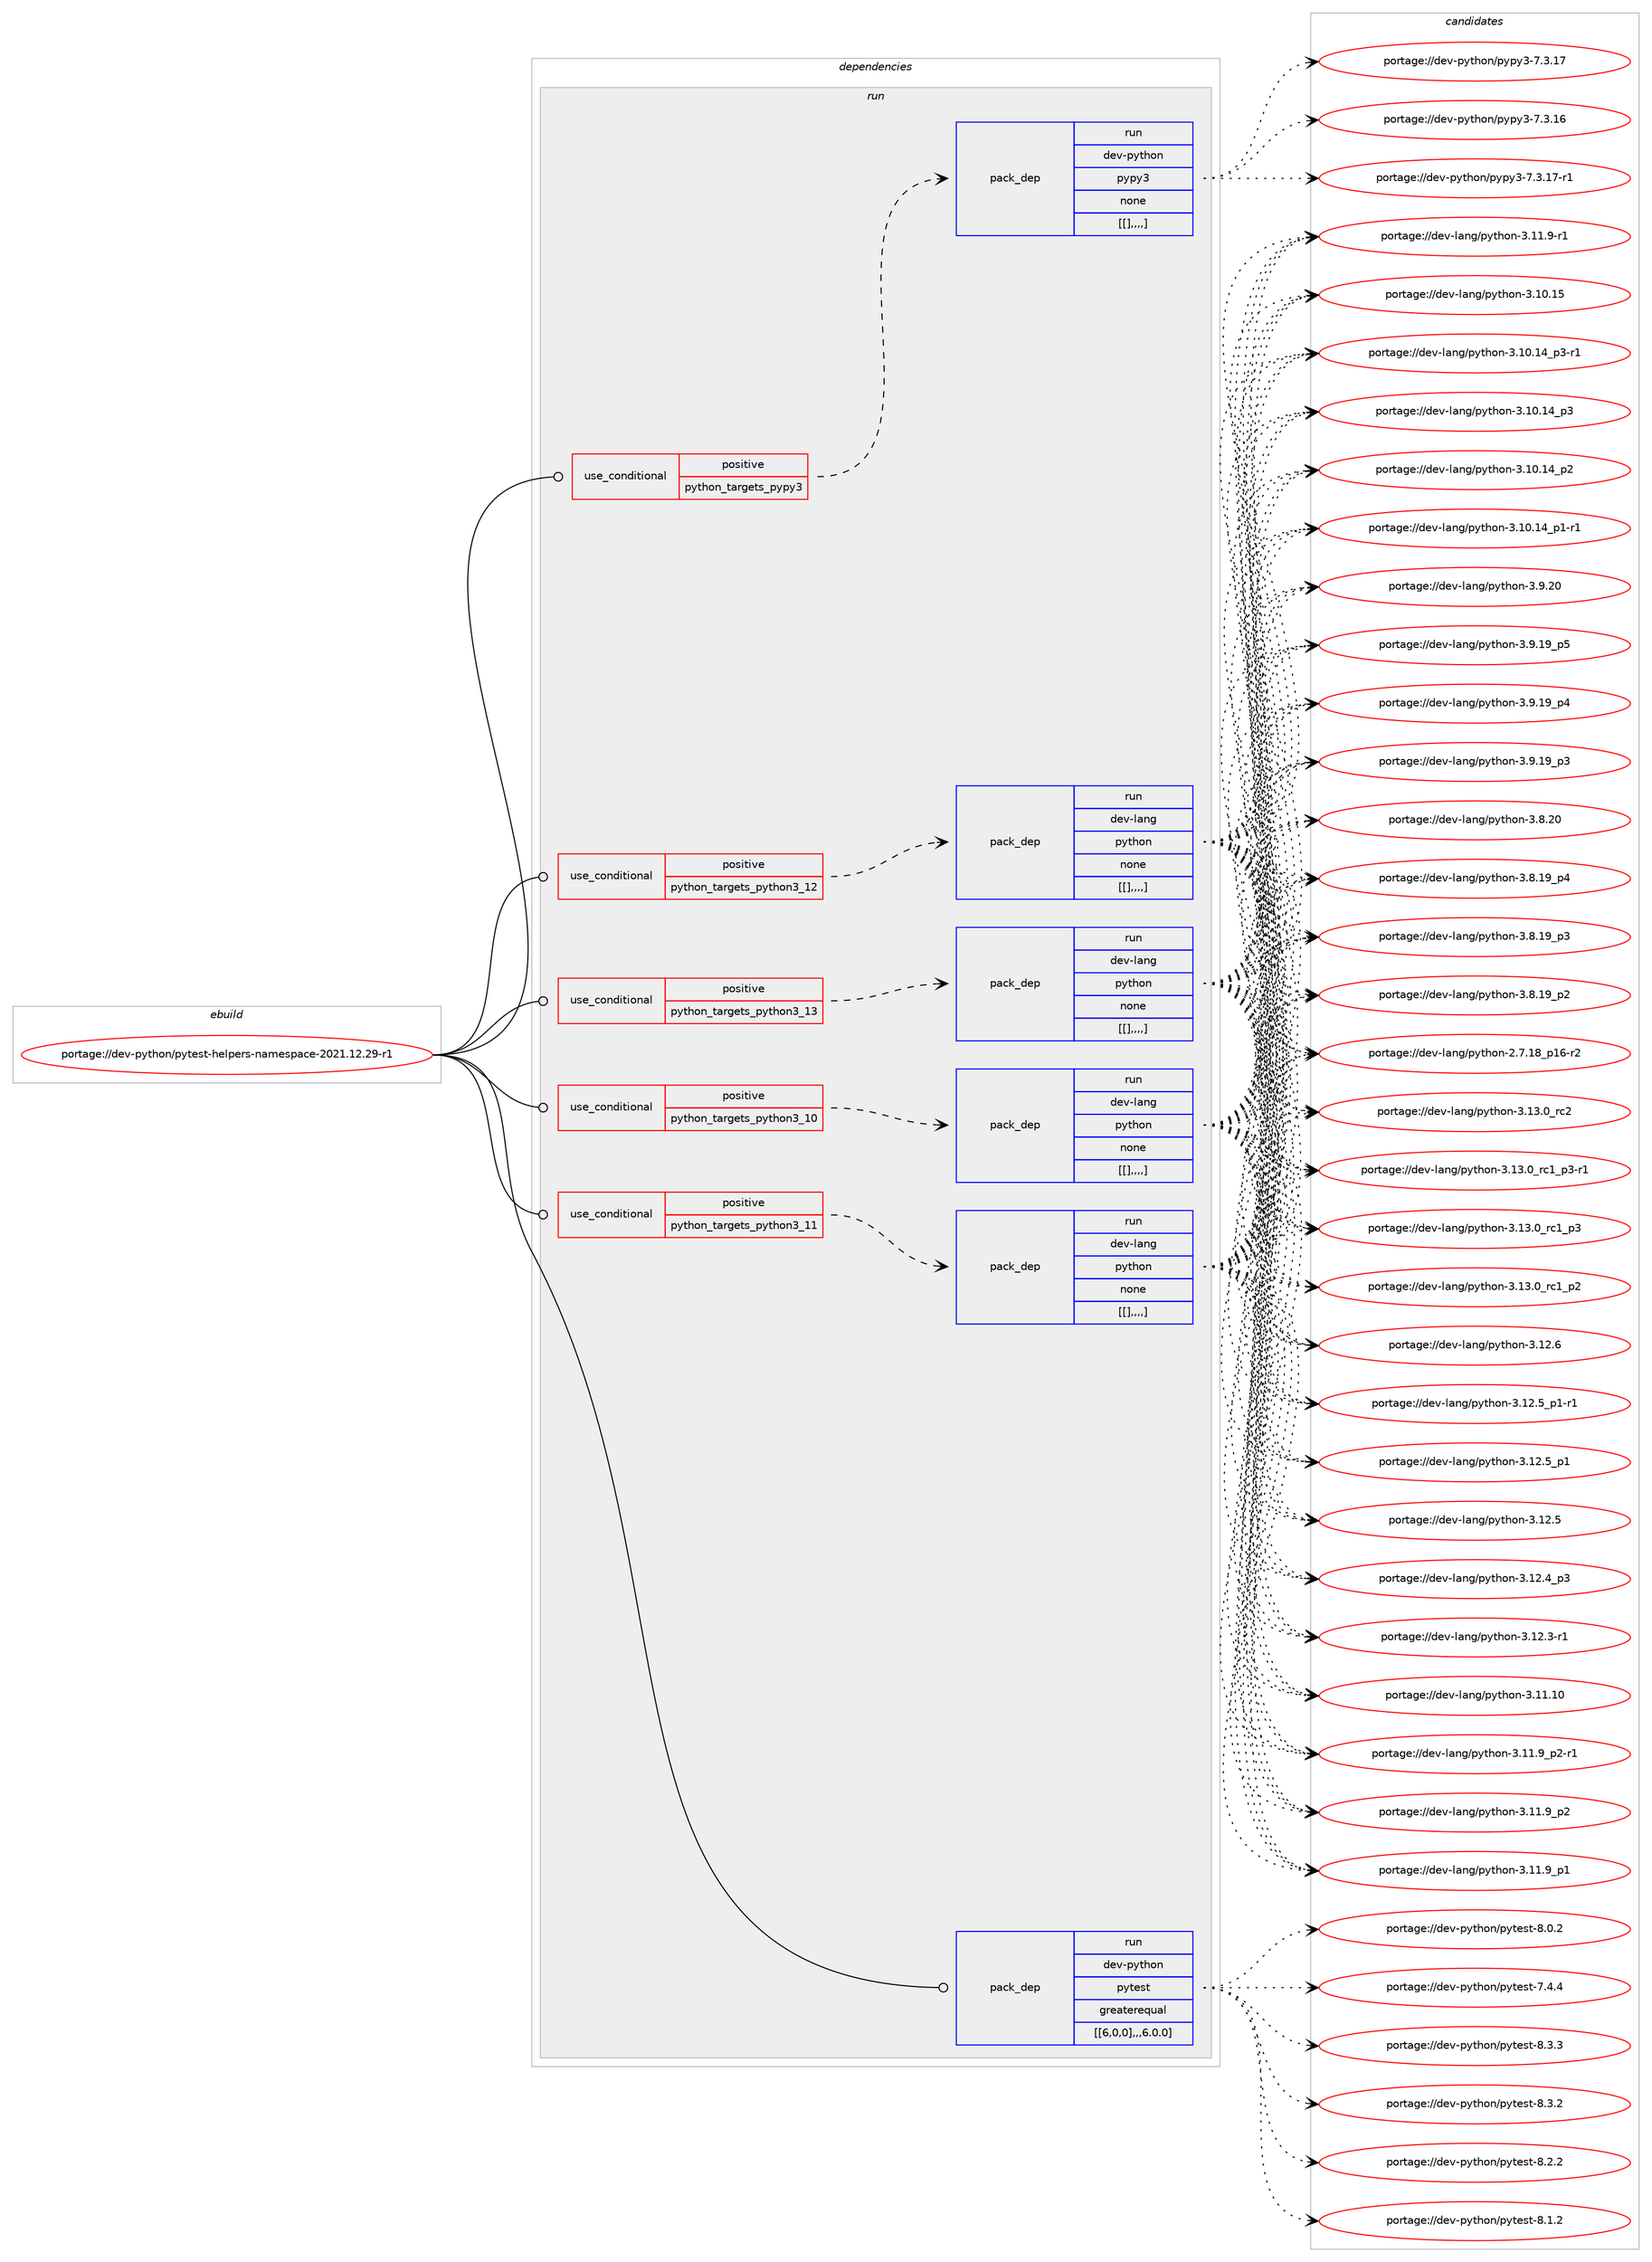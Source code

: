 digraph prolog {

# *************
# Graph options
# *************

newrank=true;
concentrate=true;
compound=true;
graph [rankdir=LR,fontname=Helvetica,fontsize=10,ranksep=1.5];#, ranksep=2.5, nodesep=0.2];
edge  [arrowhead=vee];
node  [fontname=Helvetica,fontsize=10];

# **********
# The ebuild
# **********

subgraph cluster_leftcol {
color=gray;
label=<<i>ebuild</i>>;
id [label="portage://dev-python/pytest-helpers-namespace-2021.12.29-r1", color=red, width=4, href="../dev-python/pytest-helpers-namespace-2021.12.29-r1.svg"];
}

# ****************
# The dependencies
# ****************

subgraph cluster_midcol {
color=gray;
label=<<i>dependencies</i>>;
subgraph cluster_compile {
fillcolor="#eeeeee";
style=filled;
label=<<i>compile</i>>;
}
subgraph cluster_compileandrun {
fillcolor="#eeeeee";
style=filled;
label=<<i>compile and run</i>>;
}
subgraph cluster_run {
fillcolor="#eeeeee";
style=filled;
label=<<i>run</i>>;
subgraph cond38857 {
dependency160973 [label=<<TABLE BORDER="0" CELLBORDER="1" CELLSPACING="0" CELLPADDING="4"><TR><TD ROWSPAN="3" CELLPADDING="10">use_conditional</TD></TR><TR><TD>positive</TD></TR><TR><TD>python_targets_pypy3</TD></TR></TABLE>>, shape=none, color=red];
subgraph pack120860 {
dependency160974 [label=<<TABLE BORDER="0" CELLBORDER="1" CELLSPACING="0" CELLPADDING="4" WIDTH="220"><TR><TD ROWSPAN="6" CELLPADDING="30">pack_dep</TD></TR><TR><TD WIDTH="110">run</TD></TR><TR><TD>dev-python</TD></TR><TR><TD>pypy3</TD></TR><TR><TD>none</TD></TR><TR><TD>[[],,,,]</TD></TR></TABLE>>, shape=none, color=blue];
}
dependency160973:e -> dependency160974:w [weight=20,style="dashed",arrowhead="vee"];
}
id:e -> dependency160973:w [weight=20,style="solid",arrowhead="odot"];
subgraph cond38858 {
dependency160975 [label=<<TABLE BORDER="0" CELLBORDER="1" CELLSPACING="0" CELLPADDING="4"><TR><TD ROWSPAN="3" CELLPADDING="10">use_conditional</TD></TR><TR><TD>positive</TD></TR><TR><TD>python_targets_python3_10</TD></TR></TABLE>>, shape=none, color=red];
subgraph pack120861 {
dependency160976 [label=<<TABLE BORDER="0" CELLBORDER="1" CELLSPACING="0" CELLPADDING="4" WIDTH="220"><TR><TD ROWSPAN="6" CELLPADDING="30">pack_dep</TD></TR><TR><TD WIDTH="110">run</TD></TR><TR><TD>dev-lang</TD></TR><TR><TD>python</TD></TR><TR><TD>none</TD></TR><TR><TD>[[],,,,]</TD></TR></TABLE>>, shape=none, color=blue];
}
dependency160975:e -> dependency160976:w [weight=20,style="dashed",arrowhead="vee"];
}
id:e -> dependency160975:w [weight=20,style="solid",arrowhead="odot"];
subgraph cond38859 {
dependency160977 [label=<<TABLE BORDER="0" CELLBORDER="1" CELLSPACING="0" CELLPADDING="4"><TR><TD ROWSPAN="3" CELLPADDING="10">use_conditional</TD></TR><TR><TD>positive</TD></TR><TR><TD>python_targets_python3_11</TD></TR></TABLE>>, shape=none, color=red];
subgraph pack120862 {
dependency160978 [label=<<TABLE BORDER="0" CELLBORDER="1" CELLSPACING="0" CELLPADDING="4" WIDTH="220"><TR><TD ROWSPAN="6" CELLPADDING="30">pack_dep</TD></TR><TR><TD WIDTH="110">run</TD></TR><TR><TD>dev-lang</TD></TR><TR><TD>python</TD></TR><TR><TD>none</TD></TR><TR><TD>[[],,,,]</TD></TR></TABLE>>, shape=none, color=blue];
}
dependency160977:e -> dependency160978:w [weight=20,style="dashed",arrowhead="vee"];
}
id:e -> dependency160977:w [weight=20,style="solid",arrowhead="odot"];
subgraph cond38860 {
dependency160979 [label=<<TABLE BORDER="0" CELLBORDER="1" CELLSPACING="0" CELLPADDING="4"><TR><TD ROWSPAN="3" CELLPADDING="10">use_conditional</TD></TR><TR><TD>positive</TD></TR><TR><TD>python_targets_python3_12</TD></TR></TABLE>>, shape=none, color=red];
subgraph pack120863 {
dependency160980 [label=<<TABLE BORDER="0" CELLBORDER="1" CELLSPACING="0" CELLPADDING="4" WIDTH="220"><TR><TD ROWSPAN="6" CELLPADDING="30">pack_dep</TD></TR><TR><TD WIDTH="110">run</TD></TR><TR><TD>dev-lang</TD></TR><TR><TD>python</TD></TR><TR><TD>none</TD></TR><TR><TD>[[],,,,]</TD></TR></TABLE>>, shape=none, color=blue];
}
dependency160979:e -> dependency160980:w [weight=20,style="dashed",arrowhead="vee"];
}
id:e -> dependency160979:w [weight=20,style="solid",arrowhead="odot"];
subgraph cond38861 {
dependency160981 [label=<<TABLE BORDER="0" CELLBORDER="1" CELLSPACING="0" CELLPADDING="4"><TR><TD ROWSPAN="3" CELLPADDING="10">use_conditional</TD></TR><TR><TD>positive</TD></TR><TR><TD>python_targets_python3_13</TD></TR></TABLE>>, shape=none, color=red];
subgraph pack120864 {
dependency160982 [label=<<TABLE BORDER="0" CELLBORDER="1" CELLSPACING="0" CELLPADDING="4" WIDTH="220"><TR><TD ROWSPAN="6" CELLPADDING="30">pack_dep</TD></TR><TR><TD WIDTH="110">run</TD></TR><TR><TD>dev-lang</TD></TR><TR><TD>python</TD></TR><TR><TD>none</TD></TR><TR><TD>[[],,,,]</TD></TR></TABLE>>, shape=none, color=blue];
}
dependency160981:e -> dependency160982:w [weight=20,style="dashed",arrowhead="vee"];
}
id:e -> dependency160981:w [weight=20,style="solid",arrowhead="odot"];
subgraph pack120865 {
dependency160983 [label=<<TABLE BORDER="0" CELLBORDER="1" CELLSPACING="0" CELLPADDING="4" WIDTH="220"><TR><TD ROWSPAN="6" CELLPADDING="30">pack_dep</TD></TR><TR><TD WIDTH="110">run</TD></TR><TR><TD>dev-python</TD></TR><TR><TD>pytest</TD></TR><TR><TD>greaterequal</TD></TR><TR><TD>[[6,0,0],,,6.0.0]</TD></TR></TABLE>>, shape=none, color=blue];
}
id:e -> dependency160983:w [weight=20,style="solid",arrowhead="odot"];
}
}

# **************
# The candidates
# **************

subgraph cluster_choices {
rank=same;
color=gray;
label=<<i>candidates</i>>;

subgraph choice120860 {
color=black;
nodesep=1;
choice100101118451121211161041111104711212111212151455546514649554511449 [label="portage://dev-python/pypy3-7.3.17-r1", color=red, width=4,href="../dev-python/pypy3-7.3.17-r1.svg"];
choice10010111845112121116104111110471121211121215145554651464955 [label="portage://dev-python/pypy3-7.3.17", color=red, width=4,href="../dev-python/pypy3-7.3.17.svg"];
choice10010111845112121116104111110471121211121215145554651464954 [label="portage://dev-python/pypy3-7.3.16", color=red, width=4,href="../dev-python/pypy3-7.3.16.svg"];
dependency160974:e -> choice100101118451121211161041111104711212111212151455546514649554511449:w [style=dotted,weight="100"];
dependency160974:e -> choice10010111845112121116104111110471121211121215145554651464955:w [style=dotted,weight="100"];
dependency160974:e -> choice10010111845112121116104111110471121211121215145554651464954:w [style=dotted,weight="100"];
}
subgraph choice120861 {
color=black;
nodesep=1;
choice10010111845108971101034711212111610411111045514649514648951149950 [label="portage://dev-lang/python-3.13.0_rc2", color=red, width=4,href="../dev-lang/python-3.13.0_rc2.svg"];
choice1001011184510897110103471121211161041111104551464951464895114994995112514511449 [label="portage://dev-lang/python-3.13.0_rc1_p3-r1", color=red, width=4,href="../dev-lang/python-3.13.0_rc1_p3-r1.svg"];
choice100101118451089711010347112121116104111110455146495146489511499499511251 [label="portage://dev-lang/python-3.13.0_rc1_p3", color=red, width=4,href="../dev-lang/python-3.13.0_rc1_p3.svg"];
choice100101118451089711010347112121116104111110455146495146489511499499511250 [label="portage://dev-lang/python-3.13.0_rc1_p2", color=red, width=4,href="../dev-lang/python-3.13.0_rc1_p2.svg"];
choice10010111845108971101034711212111610411111045514649504654 [label="portage://dev-lang/python-3.12.6", color=red, width=4,href="../dev-lang/python-3.12.6.svg"];
choice1001011184510897110103471121211161041111104551464950465395112494511449 [label="portage://dev-lang/python-3.12.5_p1-r1", color=red, width=4,href="../dev-lang/python-3.12.5_p1-r1.svg"];
choice100101118451089711010347112121116104111110455146495046539511249 [label="portage://dev-lang/python-3.12.5_p1", color=red, width=4,href="../dev-lang/python-3.12.5_p1.svg"];
choice10010111845108971101034711212111610411111045514649504653 [label="portage://dev-lang/python-3.12.5", color=red, width=4,href="../dev-lang/python-3.12.5.svg"];
choice100101118451089711010347112121116104111110455146495046529511251 [label="portage://dev-lang/python-3.12.4_p3", color=red, width=4,href="../dev-lang/python-3.12.4_p3.svg"];
choice100101118451089711010347112121116104111110455146495046514511449 [label="portage://dev-lang/python-3.12.3-r1", color=red, width=4,href="../dev-lang/python-3.12.3-r1.svg"];
choice1001011184510897110103471121211161041111104551464949464948 [label="portage://dev-lang/python-3.11.10", color=red, width=4,href="../dev-lang/python-3.11.10.svg"];
choice1001011184510897110103471121211161041111104551464949465795112504511449 [label="portage://dev-lang/python-3.11.9_p2-r1", color=red, width=4,href="../dev-lang/python-3.11.9_p2-r1.svg"];
choice100101118451089711010347112121116104111110455146494946579511250 [label="portage://dev-lang/python-3.11.9_p2", color=red, width=4,href="../dev-lang/python-3.11.9_p2.svg"];
choice100101118451089711010347112121116104111110455146494946579511249 [label="portage://dev-lang/python-3.11.9_p1", color=red, width=4,href="../dev-lang/python-3.11.9_p1.svg"];
choice100101118451089711010347112121116104111110455146494946574511449 [label="portage://dev-lang/python-3.11.9-r1", color=red, width=4,href="../dev-lang/python-3.11.9-r1.svg"];
choice1001011184510897110103471121211161041111104551464948464953 [label="portage://dev-lang/python-3.10.15", color=red, width=4,href="../dev-lang/python-3.10.15.svg"];
choice100101118451089711010347112121116104111110455146494846495295112514511449 [label="portage://dev-lang/python-3.10.14_p3-r1", color=red, width=4,href="../dev-lang/python-3.10.14_p3-r1.svg"];
choice10010111845108971101034711212111610411111045514649484649529511251 [label="portage://dev-lang/python-3.10.14_p3", color=red, width=4,href="../dev-lang/python-3.10.14_p3.svg"];
choice10010111845108971101034711212111610411111045514649484649529511250 [label="portage://dev-lang/python-3.10.14_p2", color=red, width=4,href="../dev-lang/python-3.10.14_p2.svg"];
choice100101118451089711010347112121116104111110455146494846495295112494511449 [label="portage://dev-lang/python-3.10.14_p1-r1", color=red, width=4,href="../dev-lang/python-3.10.14_p1-r1.svg"];
choice10010111845108971101034711212111610411111045514657465048 [label="portage://dev-lang/python-3.9.20", color=red, width=4,href="../dev-lang/python-3.9.20.svg"];
choice100101118451089711010347112121116104111110455146574649579511253 [label="portage://dev-lang/python-3.9.19_p5", color=red, width=4,href="../dev-lang/python-3.9.19_p5.svg"];
choice100101118451089711010347112121116104111110455146574649579511252 [label="portage://dev-lang/python-3.9.19_p4", color=red, width=4,href="../dev-lang/python-3.9.19_p4.svg"];
choice100101118451089711010347112121116104111110455146574649579511251 [label="portage://dev-lang/python-3.9.19_p3", color=red, width=4,href="../dev-lang/python-3.9.19_p3.svg"];
choice10010111845108971101034711212111610411111045514656465048 [label="portage://dev-lang/python-3.8.20", color=red, width=4,href="../dev-lang/python-3.8.20.svg"];
choice100101118451089711010347112121116104111110455146564649579511252 [label="portage://dev-lang/python-3.8.19_p4", color=red, width=4,href="../dev-lang/python-3.8.19_p4.svg"];
choice100101118451089711010347112121116104111110455146564649579511251 [label="portage://dev-lang/python-3.8.19_p3", color=red, width=4,href="../dev-lang/python-3.8.19_p3.svg"];
choice100101118451089711010347112121116104111110455146564649579511250 [label="portage://dev-lang/python-3.8.19_p2", color=red, width=4,href="../dev-lang/python-3.8.19_p2.svg"];
choice100101118451089711010347112121116104111110455046554649569511249544511450 [label="portage://dev-lang/python-2.7.18_p16-r2", color=red, width=4,href="../dev-lang/python-2.7.18_p16-r2.svg"];
dependency160976:e -> choice10010111845108971101034711212111610411111045514649514648951149950:w [style=dotted,weight="100"];
dependency160976:e -> choice1001011184510897110103471121211161041111104551464951464895114994995112514511449:w [style=dotted,weight="100"];
dependency160976:e -> choice100101118451089711010347112121116104111110455146495146489511499499511251:w [style=dotted,weight="100"];
dependency160976:e -> choice100101118451089711010347112121116104111110455146495146489511499499511250:w [style=dotted,weight="100"];
dependency160976:e -> choice10010111845108971101034711212111610411111045514649504654:w [style=dotted,weight="100"];
dependency160976:e -> choice1001011184510897110103471121211161041111104551464950465395112494511449:w [style=dotted,weight="100"];
dependency160976:e -> choice100101118451089711010347112121116104111110455146495046539511249:w [style=dotted,weight="100"];
dependency160976:e -> choice10010111845108971101034711212111610411111045514649504653:w [style=dotted,weight="100"];
dependency160976:e -> choice100101118451089711010347112121116104111110455146495046529511251:w [style=dotted,weight="100"];
dependency160976:e -> choice100101118451089711010347112121116104111110455146495046514511449:w [style=dotted,weight="100"];
dependency160976:e -> choice1001011184510897110103471121211161041111104551464949464948:w [style=dotted,weight="100"];
dependency160976:e -> choice1001011184510897110103471121211161041111104551464949465795112504511449:w [style=dotted,weight="100"];
dependency160976:e -> choice100101118451089711010347112121116104111110455146494946579511250:w [style=dotted,weight="100"];
dependency160976:e -> choice100101118451089711010347112121116104111110455146494946579511249:w [style=dotted,weight="100"];
dependency160976:e -> choice100101118451089711010347112121116104111110455146494946574511449:w [style=dotted,weight="100"];
dependency160976:e -> choice1001011184510897110103471121211161041111104551464948464953:w [style=dotted,weight="100"];
dependency160976:e -> choice100101118451089711010347112121116104111110455146494846495295112514511449:w [style=dotted,weight="100"];
dependency160976:e -> choice10010111845108971101034711212111610411111045514649484649529511251:w [style=dotted,weight="100"];
dependency160976:e -> choice10010111845108971101034711212111610411111045514649484649529511250:w [style=dotted,weight="100"];
dependency160976:e -> choice100101118451089711010347112121116104111110455146494846495295112494511449:w [style=dotted,weight="100"];
dependency160976:e -> choice10010111845108971101034711212111610411111045514657465048:w [style=dotted,weight="100"];
dependency160976:e -> choice100101118451089711010347112121116104111110455146574649579511253:w [style=dotted,weight="100"];
dependency160976:e -> choice100101118451089711010347112121116104111110455146574649579511252:w [style=dotted,weight="100"];
dependency160976:e -> choice100101118451089711010347112121116104111110455146574649579511251:w [style=dotted,weight="100"];
dependency160976:e -> choice10010111845108971101034711212111610411111045514656465048:w [style=dotted,weight="100"];
dependency160976:e -> choice100101118451089711010347112121116104111110455146564649579511252:w [style=dotted,weight="100"];
dependency160976:e -> choice100101118451089711010347112121116104111110455146564649579511251:w [style=dotted,weight="100"];
dependency160976:e -> choice100101118451089711010347112121116104111110455146564649579511250:w [style=dotted,weight="100"];
dependency160976:e -> choice100101118451089711010347112121116104111110455046554649569511249544511450:w [style=dotted,weight="100"];
}
subgraph choice120862 {
color=black;
nodesep=1;
choice10010111845108971101034711212111610411111045514649514648951149950 [label="portage://dev-lang/python-3.13.0_rc2", color=red, width=4,href="../dev-lang/python-3.13.0_rc2.svg"];
choice1001011184510897110103471121211161041111104551464951464895114994995112514511449 [label="portage://dev-lang/python-3.13.0_rc1_p3-r1", color=red, width=4,href="../dev-lang/python-3.13.0_rc1_p3-r1.svg"];
choice100101118451089711010347112121116104111110455146495146489511499499511251 [label="portage://dev-lang/python-3.13.0_rc1_p3", color=red, width=4,href="../dev-lang/python-3.13.0_rc1_p3.svg"];
choice100101118451089711010347112121116104111110455146495146489511499499511250 [label="portage://dev-lang/python-3.13.0_rc1_p2", color=red, width=4,href="../dev-lang/python-3.13.0_rc1_p2.svg"];
choice10010111845108971101034711212111610411111045514649504654 [label="portage://dev-lang/python-3.12.6", color=red, width=4,href="../dev-lang/python-3.12.6.svg"];
choice1001011184510897110103471121211161041111104551464950465395112494511449 [label="portage://dev-lang/python-3.12.5_p1-r1", color=red, width=4,href="../dev-lang/python-3.12.5_p1-r1.svg"];
choice100101118451089711010347112121116104111110455146495046539511249 [label="portage://dev-lang/python-3.12.5_p1", color=red, width=4,href="../dev-lang/python-3.12.5_p1.svg"];
choice10010111845108971101034711212111610411111045514649504653 [label="portage://dev-lang/python-3.12.5", color=red, width=4,href="../dev-lang/python-3.12.5.svg"];
choice100101118451089711010347112121116104111110455146495046529511251 [label="portage://dev-lang/python-3.12.4_p3", color=red, width=4,href="../dev-lang/python-3.12.4_p3.svg"];
choice100101118451089711010347112121116104111110455146495046514511449 [label="portage://dev-lang/python-3.12.3-r1", color=red, width=4,href="../dev-lang/python-3.12.3-r1.svg"];
choice1001011184510897110103471121211161041111104551464949464948 [label="portage://dev-lang/python-3.11.10", color=red, width=4,href="../dev-lang/python-3.11.10.svg"];
choice1001011184510897110103471121211161041111104551464949465795112504511449 [label="portage://dev-lang/python-3.11.9_p2-r1", color=red, width=4,href="../dev-lang/python-3.11.9_p2-r1.svg"];
choice100101118451089711010347112121116104111110455146494946579511250 [label="portage://dev-lang/python-3.11.9_p2", color=red, width=4,href="../dev-lang/python-3.11.9_p2.svg"];
choice100101118451089711010347112121116104111110455146494946579511249 [label="portage://dev-lang/python-3.11.9_p1", color=red, width=4,href="../dev-lang/python-3.11.9_p1.svg"];
choice100101118451089711010347112121116104111110455146494946574511449 [label="portage://dev-lang/python-3.11.9-r1", color=red, width=4,href="../dev-lang/python-3.11.9-r1.svg"];
choice1001011184510897110103471121211161041111104551464948464953 [label="portage://dev-lang/python-3.10.15", color=red, width=4,href="../dev-lang/python-3.10.15.svg"];
choice100101118451089711010347112121116104111110455146494846495295112514511449 [label="portage://dev-lang/python-3.10.14_p3-r1", color=red, width=4,href="../dev-lang/python-3.10.14_p3-r1.svg"];
choice10010111845108971101034711212111610411111045514649484649529511251 [label="portage://dev-lang/python-3.10.14_p3", color=red, width=4,href="../dev-lang/python-3.10.14_p3.svg"];
choice10010111845108971101034711212111610411111045514649484649529511250 [label="portage://dev-lang/python-3.10.14_p2", color=red, width=4,href="../dev-lang/python-3.10.14_p2.svg"];
choice100101118451089711010347112121116104111110455146494846495295112494511449 [label="portage://dev-lang/python-3.10.14_p1-r1", color=red, width=4,href="../dev-lang/python-3.10.14_p1-r1.svg"];
choice10010111845108971101034711212111610411111045514657465048 [label="portage://dev-lang/python-3.9.20", color=red, width=4,href="../dev-lang/python-3.9.20.svg"];
choice100101118451089711010347112121116104111110455146574649579511253 [label="portage://dev-lang/python-3.9.19_p5", color=red, width=4,href="../dev-lang/python-3.9.19_p5.svg"];
choice100101118451089711010347112121116104111110455146574649579511252 [label="portage://dev-lang/python-3.9.19_p4", color=red, width=4,href="../dev-lang/python-3.9.19_p4.svg"];
choice100101118451089711010347112121116104111110455146574649579511251 [label="portage://dev-lang/python-3.9.19_p3", color=red, width=4,href="../dev-lang/python-3.9.19_p3.svg"];
choice10010111845108971101034711212111610411111045514656465048 [label="portage://dev-lang/python-3.8.20", color=red, width=4,href="../dev-lang/python-3.8.20.svg"];
choice100101118451089711010347112121116104111110455146564649579511252 [label="portage://dev-lang/python-3.8.19_p4", color=red, width=4,href="../dev-lang/python-3.8.19_p4.svg"];
choice100101118451089711010347112121116104111110455146564649579511251 [label="portage://dev-lang/python-3.8.19_p3", color=red, width=4,href="../dev-lang/python-3.8.19_p3.svg"];
choice100101118451089711010347112121116104111110455146564649579511250 [label="portage://dev-lang/python-3.8.19_p2", color=red, width=4,href="../dev-lang/python-3.8.19_p2.svg"];
choice100101118451089711010347112121116104111110455046554649569511249544511450 [label="portage://dev-lang/python-2.7.18_p16-r2", color=red, width=4,href="../dev-lang/python-2.7.18_p16-r2.svg"];
dependency160978:e -> choice10010111845108971101034711212111610411111045514649514648951149950:w [style=dotted,weight="100"];
dependency160978:e -> choice1001011184510897110103471121211161041111104551464951464895114994995112514511449:w [style=dotted,weight="100"];
dependency160978:e -> choice100101118451089711010347112121116104111110455146495146489511499499511251:w [style=dotted,weight="100"];
dependency160978:e -> choice100101118451089711010347112121116104111110455146495146489511499499511250:w [style=dotted,weight="100"];
dependency160978:e -> choice10010111845108971101034711212111610411111045514649504654:w [style=dotted,weight="100"];
dependency160978:e -> choice1001011184510897110103471121211161041111104551464950465395112494511449:w [style=dotted,weight="100"];
dependency160978:e -> choice100101118451089711010347112121116104111110455146495046539511249:w [style=dotted,weight="100"];
dependency160978:e -> choice10010111845108971101034711212111610411111045514649504653:w [style=dotted,weight="100"];
dependency160978:e -> choice100101118451089711010347112121116104111110455146495046529511251:w [style=dotted,weight="100"];
dependency160978:e -> choice100101118451089711010347112121116104111110455146495046514511449:w [style=dotted,weight="100"];
dependency160978:e -> choice1001011184510897110103471121211161041111104551464949464948:w [style=dotted,weight="100"];
dependency160978:e -> choice1001011184510897110103471121211161041111104551464949465795112504511449:w [style=dotted,weight="100"];
dependency160978:e -> choice100101118451089711010347112121116104111110455146494946579511250:w [style=dotted,weight="100"];
dependency160978:e -> choice100101118451089711010347112121116104111110455146494946579511249:w [style=dotted,weight="100"];
dependency160978:e -> choice100101118451089711010347112121116104111110455146494946574511449:w [style=dotted,weight="100"];
dependency160978:e -> choice1001011184510897110103471121211161041111104551464948464953:w [style=dotted,weight="100"];
dependency160978:e -> choice100101118451089711010347112121116104111110455146494846495295112514511449:w [style=dotted,weight="100"];
dependency160978:e -> choice10010111845108971101034711212111610411111045514649484649529511251:w [style=dotted,weight="100"];
dependency160978:e -> choice10010111845108971101034711212111610411111045514649484649529511250:w [style=dotted,weight="100"];
dependency160978:e -> choice100101118451089711010347112121116104111110455146494846495295112494511449:w [style=dotted,weight="100"];
dependency160978:e -> choice10010111845108971101034711212111610411111045514657465048:w [style=dotted,weight="100"];
dependency160978:e -> choice100101118451089711010347112121116104111110455146574649579511253:w [style=dotted,weight="100"];
dependency160978:e -> choice100101118451089711010347112121116104111110455146574649579511252:w [style=dotted,weight="100"];
dependency160978:e -> choice100101118451089711010347112121116104111110455146574649579511251:w [style=dotted,weight="100"];
dependency160978:e -> choice10010111845108971101034711212111610411111045514656465048:w [style=dotted,weight="100"];
dependency160978:e -> choice100101118451089711010347112121116104111110455146564649579511252:w [style=dotted,weight="100"];
dependency160978:e -> choice100101118451089711010347112121116104111110455146564649579511251:w [style=dotted,weight="100"];
dependency160978:e -> choice100101118451089711010347112121116104111110455146564649579511250:w [style=dotted,weight="100"];
dependency160978:e -> choice100101118451089711010347112121116104111110455046554649569511249544511450:w [style=dotted,weight="100"];
}
subgraph choice120863 {
color=black;
nodesep=1;
choice10010111845108971101034711212111610411111045514649514648951149950 [label="portage://dev-lang/python-3.13.0_rc2", color=red, width=4,href="../dev-lang/python-3.13.0_rc2.svg"];
choice1001011184510897110103471121211161041111104551464951464895114994995112514511449 [label="portage://dev-lang/python-3.13.0_rc1_p3-r1", color=red, width=4,href="../dev-lang/python-3.13.0_rc1_p3-r1.svg"];
choice100101118451089711010347112121116104111110455146495146489511499499511251 [label="portage://dev-lang/python-3.13.0_rc1_p3", color=red, width=4,href="../dev-lang/python-3.13.0_rc1_p3.svg"];
choice100101118451089711010347112121116104111110455146495146489511499499511250 [label="portage://dev-lang/python-3.13.0_rc1_p2", color=red, width=4,href="../dev-lang/python-3.13.0_rc1_p2.svg"];
choice10010111845108971101034711212111610411111045514649504654 [label="portage://dev-lang/python-3.12.6", color=red, width=4,href="../dev-lang/python-3.12.6.svg"];
choice1001011184510897110103471121211161041111104551464950465395112494511449 [label="portage://dev-lang/python-3.12.5_p1-r1", color=red, width=4,href="../dev-lang/python-3.12.5_p1-r1.svg"];
choice100101118451089711010347112121116104111110455146495046539511249 [label="portage://dev-lang/python-3.12.5_p1", color=red, width=4,href="../dev-lang/python-3.12.5_p1.svg"];
choice10010111845108971101034711212111610411111045514649504653 [label="portage://dev-lang/python-3.12.5", color=red, width=4,href="../dev-lang/python-3.12.5.svg"];
choice100101118451089711010347112121116104111110455146495046529511251 [label="portage://dev-lang/python-3.12.4_p3", color=red, width=4,href="../dev-lang/python-3.12.4_p3.svg"];
choice100101118451089711010347112121116104111110455146495046514511449 [label="portage://dev-lang/python-3.12.3-r1", color=red, width=4,href="../dev-lang/python-3.12.3-r1.svg"];
choice1001011184510897110103471121211161041111104551464949464948 [label="portage://dev-lang/python-3.11.10", color=red, width=4,href="../dev-lang/python-3.11.10.svg"];
choice1001011184510897110103471121211161041111104551464949465795112504511449 [label="portage://dev-lang/python-3.11.9_p2-r1", color=red, width=4,href="../dev-lang/python-3.11.9_p2-r1.svg"];
choice100101118451089711010347112121116104111110455146494946579511250 [label="portage://dev-lang/python-3.11.9_p2", color=red, width=4,href="../dev-lang/python-3.11.9_p2.svg"];
choice100101118451089711010347112121116104111110455146494946579511249 [label="portage://dev-lang/python-3.11.9_p1", color=red, width=4,href="../dev-lang/python-3.11.9_p1.svg"];
choice100101118451089711010347112121116104111110455146494946574511449 [label="portage://dev-lang/python-3.11.9-r1", color=red, width=4,href="../dev-lang/python-3.11.9-r1.svg"];
choice1001011184510897110103471121211161041111104551464948464953 [label="portage://dev-lang/python-3.10.15", color=red, width=4,href="../dev-lang/python-3.10.15.svg"];
choice100101118451089711010347112121116104111110455146494846495295112514511449 [label="portage://dev-lang/python-3.10.14_p3-r1", color=red, width=4,href="../dev-lang/python-3.10.14_p3-r1.svg"];
choice10010111845108971101034711212111610411111045514649484649529511251 [label="portage://dev-lang/python-3.10.14_p3", color=red, width=4,href="../dev-lang/python-3.10.14_p3.svg"];
choice10010111845108971101034711212111610411111045514649484649529511250 [label="portage://dev-lang/python-3.10.14_p2", color=red, width=4,href="../dev-lang/python-3.10.14_p2.svg"];
choice100101118451089711010347112121116104111110455146494846495295112494511449 [label="portage://dev-lang/python-3.10.14_p1-r1", color=red, width=4,href="../dev-lang/python-3.10.14_p1-r1.svg"];
choice10010111845108971101034711212111610411111045514657465048 [label="portage://dev-lang/python-3.9.20", color=red, width=4,href="../dev-lang/python-3.9.20.svg"];
choice100101118451089711010347112121116104111110455146574649579511253 [label="portage://dev-lang/python-3.9.19_p5", color=red, width=4,href="../dev-lang/python-3.9.19_p5.svg"];
choice100101118451089711010347112121116104111110455146574649579511252 [label="portage://dev-lang/python-3.9.19_p4", color=red, width=4,href="../dev-lang/python-3.9.19_p4.svg"];
choice100101118451089711010347112121116104111110455146574649579511251 [label="portage://dev-lang/python-3.9.19_p3", color=red, width=4,href="../dev-lang/python-3.9.19_p3.svg"];
choice10010111845108971101034711212111610411111045514656465048 [label="portage://dev-lang/python-3.8.20", color=red, width=4,href="../dev-lang/python-3.8.20.svg"];
choice100101118451089711010347112121116104111110455146564649579511252 [label="portage://dev-lang/python-3.8.19_p4", color=red, width=4,href="../dev-lang/python-3.8.19_p4.svg"];
choice100101118451089711010347112121116104111110455146564649579511251 [label="portage://dev-lang/python-3.8.19_p3", color=red, width=4,href="../dev-lang/python-3.8.19_p3.svg"];
choice100101118451089711010347112121116104111110455146564649579511250 [label="portage://dev-lang/python-3.8.19_p2", color=red, width=4,href="../dev-lang/python-3.8.19_p2.svg"];
choice100101118451089711010347112121116104111110455046554649569511249544511450 [label="portage://dev-lang/python-2.7.18_p16-r2", color=red, width=4,href="../dev-lang/python-2.7.18_p16-r2.svg"];
dependency160980:e -> choice10010111845108971101034711212111610411111045514649514648951149950:w [style=dotted,weight="100"];
dependency160980:e -> choice1001011184510897110103471121211161041111104551464951464895114994995112514511449:w [style=dotted,weight="100"];
dependency160980:e -> choice100101118451089711010347112121116104111110455146495146489511499499511251:w [style=dotted,weight="100"];
dependency160980:e -> choice100101118451089711010347112121116104111110455146495146489511499499511250:w [style=dotted,weight="100"];
dependency160980:e -> choice10010111845108971101034711212111610411111045514649504654:w [style=dotted,weight="100"];
dependency160980:e -> choice1001011184510897110103471121211161041111104551464950465395112494511449:w [style=dotted,weight="100"];
dependency160980:e -> choice100101118451089711010347112121116104111110455146495046539511249:w [style=dotted,weight="100"];
dependency160980:e -> choice10010111845108971101034711212111610411111045514649504653:w [style=dotted,weight="100"];
dependency160980:e -> choice100101118451089711010347112121116104111110455146495046529511251:w [style=dotted,weight="100"];
dependency160980:e -> choice100101118451089711010347112121116104111110455146495046514511449:w [style=dotted,weight="100"];
dependency160980:e -> choice1001011184510897110103471121211161041111104551464949464948:w [style=dotted,weight="100"];
dependency160980:e -> choice1001011184510897110103471121211161041111104551464949465795112504511449:w [style=dotted,weight="100"];
dependency160980:e -> choice100101118451089711010347112121116104111110455146494946579511250:w [style=dotted,weight="100"];
dependency160980:e -> choice100101118451089711010347112121116104111110455146494946579511249:w [style=dotted,weight="100"];
dependency160980:e -> choice100101118451089711010347112121116104111110455146494946574511449:w [style=dotted,weight="100"];
dependency160980:e -> choice1001011184510897110103471121211161041111104551464948464953:w [style=dotted,weight="100"];
dependency160980:e -> choice100101118451089711010347112121116104111110455146494846495295112514511449:w [style=dotted,weight="100"];
dependency160980:e -> choice10010111845108971101034711212111610411111045514649484649529511251:w [style=dotted,weight="100"];
dependency160980:e -> choice10010111845108971101034711212111610411111045514649484649529511250:w [style=dotted,weight="100"];
dependency160980:e -> choice100101118451089711010347112121116104111110455146494846495295112494511449:w [style=dotted,weight="100"];
dependency160980:e -> choice10010111845108971101034711212111610411111045514657465048:w [style=dotted,weight="100"];
dependency160980:e -> choice100101118451089711010347112121116104111110455146574649579511253:w [style=dotted,weight="100"];
dependency160980:e -> choice100101118451089711010347112121116104111110455146574649579511252:w [style=dotted,weight="100"];
dependency160980:e -> choice100101118451089711010347112121116104111110455146574649579511251:w [style=dotted,weight="100"];
dependency160980:e -> choice10010111845108971101034711212111610411111045514656465048:w [style=dotted,weight="100"];
dependency160980:e -> choice100101118451089711010347112121116104111110455146564649579511252:w [style=dotted,weight="100"];
dependency160980:e -> choice100101118451089711010347112121116104111110455146564649579511251:w [style=dotted,weight="100"];
dependency160980:e -> choice100101118451089711010347112121116104111110455146564649579511250:w [style=dotted,weight="100"];
dependency160980:e -> choice100101118451089711010347112121116104111110455046554649569511249544511450:w [style=dotted,weight="100"];
}
subgraph choice120864 {
color=black;
nodesep=1;
choice10010111845108971101034711212111610411111045514649514648951149950 [label="portage://dev-lang/python-3.13.0_rc2", color=red, width=4,href="../dev-lang/python-3.13.0_rc2.svg"];
choice1001011184510897110103471121211161041111104551464951464895114994995112514511449 [label="portage://dev-lang/python-3.13.0_rc1_p3-r1", color=red, width=4,href="../dev-lang/python-3.13.0_rc1_p3-r1.svg"];
choice100101118451089711010347112121116104111110455146495146489511499499511251 [label="portage://dev-lang/python-3.13.0_rc1_p3", color=red, width=4,href="../dev-lang/python-3.13.0_rc1_p3.svg"];
choice100101118451089711010347112121116104111110455146495146489511499499511250 [label="portage://dev-lang/python-3.13.0_rc1_p2", color=red, width=4,href="../dev-lang/python-3.13.0_rc1_p2.svg"];
choice10010111845108971101034711212111610411111045514649504654 [label="portage://dev-lang/python-3.12.6", color=red, width=4,href="../dev-lang/python-3.12.6.svg"];
choice1001011184510897110103471121211161041111104551464950465395112494511449 [label="portage://dev-lang/python-3.12.5_p1-r1", color=red, width=4,href="../dev-lang/python-3.12.5_p1-r1.svg"];
choice100101118451089711010347112121116104111110455146495046539511249 [label="portage://dev-lang/python-3.12.5_p1", color=red, width=4,href="../dev-lang/python-3.12.5_p1.svg"];
choice10010111845108971101034711212111610411111045514649504653 [label="portage://dev-lang/python-3.12.5", color=red, width=4,href="../dev-lang/python-3.12.5.svg"];
choice100101118451089711010347112121116104111110455146495046529511251 [label="portage://dev-lang/python-3.12.4_p3", color=red, width=4,href="../dev-lang/python-3.12.4_p3.svg"];
choice100101118451089711010347112121116104111110455146495046514511449 [label="portage://dev-lang/python-3.12.3-r1", color=red, width=4,href="../dev-lang/python-3.12.3-r1.svg"];
choice1001011184510897110103471121211161041111104551464949464948 [label="portage://dev-lang/python-3.11.10", color=red, width=4,href="../dev-lang/python-3.11.10.svg"];
choice1001011184510897110103471121211161041111104551464949465795112504511449 [label="portage://dev-lang/python-3.11.9_p2-r1", color=red, width=4,href="../dev-lang/python-3.11.9_p2-r1.svg"];
choice100101118451089711010347112121116104111110455146494946579511250 [label="portage://dev-lang/python-3.11.9_p2", color=red, width=4,href="../dev-lang/python-3.11.9_p2.svg"];
choice100101118451089711010347112121116104111110455146494946579511249 [label="portage://dev-lang/python-3.11.9_p1", color=red, width=4,href="../dev-lang/python-3.11.9_p1.svg"];
choice100101118451089711010347112121116104111110455146494946574511449 [label="portage://dev-lang/python-3.11.9-r1", color=red, width=4,href="../dev-lang/python-3.11.9-r1.svg"];
choice1001011184510897110103471121211161041111104551464948464953 [label="portage://dev-lang/python-3.10.15", color=red, width=4,href="../dev-lang/python-3.10.15.svg"];
choice100101118451089711010347112121116104111110455146494846495295112514511449 [label="portage://dev-lang/python-3.10.14_p3-r1", color=red, width=4,href="../dev-lang/python-3.10.14_p3-r1.svg"];
choice10010111845108971101034711212111610411111045514649484649529511251 [label="portage://dev-lang/python-3.10.14_p3", color=red, width=4,href="../dev-lang/python-3.10.14_p3.svg"];
choice10010111845108971101034711212111610411111045514649484649529511250 [label="portage://dev-lang/python-3.10.14_p2", color=red, width=4,href="../dev-lang/python-3.10.14_p2.svg"];
choice100101118451089711010347112121116104111110455146494846495295112494511449 [label="portage://dev-lang/python-3.10.14_p1-r1", color=red, width=4,href="../dev-lang/python-3.10.14_p1-r1.svg"];
choice10010111845108971101034711212111610411111045514657465048 [label="portage://dev-lang/python-3.9.20", color=red, width=4,href="../dev-lang/python-3.9.20.svg"];
choice100101118451089711010347112121116104111110455146574649579511253 [label="portage://dev-lang/python-3.9.19_p5", color=red, width=4,href="../dev-lang/python-3.9.19_p5.svg"];
choice100101118451089711010347112121116104111110455146574649579511252 [label="portage://dev-lang/python-3.9.19_p4", color=red, width=4,href="../dev-lang/python-3.9.19_p4.svg"];
choice100101118451089711010347112121116104111110455146574649579511251 [label="portage://dev-lang/python-3.9.19_p3", color=red, width=4,href="../dev-lang/python-3.9.19_p3.svg"];
choice10010111845108971101034711212111610411111045514656465048 [label="portage://dev-lang/python-3.8.20", color=red, width=4,href="../dev-lang/python-3.8.20.svg"];
choice100101118451089711010347112121116104111110455146564649579511252 [label="portage://dev-lang/python-3.8.19_p4", color=red, width=4,href="../dev-lang/python-3.8.19_p4.svg"];
choice100101118451089711010347112121116104111110455146564649579511251 [label="portage://dev-lang/python-3.8.19_p3", color=red, width=4,href="../dev-lang/python-3.8.19_p3.svg"];
choice100101118451089711010347112121116104111110455146564649579511250 [label="portage://dev-lang/python-3.8.19_p2", color=red, width=4,href="../dev-lang/python-3.8.19_p2.svg"];
choice100101118451089711010347112121116104111110455046554649569511249544511450 [label="portage://dev-lang/python-2.7.18_p16-r2", color=red, width=4,href="../dev-lang/python-2.7.18_p16-r2.svg"];
dependency160982:e -> choice10010111845108971101034711212111610411111045514649514648951149950:w [style=dotted,weight="100"];
dependency160982:e -> choice1001011184510897110103471121211161041111104551464951464895114994995112514511449:w [style=dotted,weight="100"];
dependency160982:e -> choice100101118451089711010347112121116104111110455146495146489511499499511251:w [style=dotted,weight="100"];
dependency160982:e -> choice100101118451089711010347112121116104111110455146495146489511499499511250:w [style=dotted,weight="100"];
dependency160982:e -> choice10010111845108971101034711212111610411111045514649504654:w [style=dotted,weight="100"];
dependency160982:e -> choice1001011184510897110103471121211161041111104551464950465395112494511449:w [style=dotted,weight="100"];
dependency160982:e -> choice100101118451089711010347112121116104111110455146495046539511249:w [style=dotted,weight="100"];
dependency160982:e -> choice10010111845108971101034711212111610411111045514649504653:w [style=dotted,weight="100"];
dependency160982:e -> choice100101118451089711010347112121116104111110455146495046529511251:w [style=dotted,weight="100"];
dependency160982:e -> choice100101118451089711010347112121116104111110455146495046514511449:w [style=dotted,weight="100"];
dependency160982:e -> choice1001011184510897110103471121211161041111104551464949464948:w [style=dotted,weight="100"];
dependency160982:e -> choice1001011184510897110103471121211161041111104551464949465795112504511449:w [style=dotted,weight="100"];
dependency160982:e -> choice100101118451089711010347112121116104111110455146494946579511250:w [style=dotted,weight="100"];
dependency160982:e -> choice100101118451089711010347112121116104111110455146494946579511249:w [style=dotted,weight="100"];
dependency160982:e -> choice100101118451089711010347112121116104111110455146494946574511449:w [style=dotted,weight="100"];
dependency160982:e -> choice1001011184510897110103471121211161041111104551464948464953:w [style=dotted,weight="100"];
dependency160982:e -> choice100101118451089711010347112121116104111110455146494846495295112514511449:w [style=dotted,weight="100"];
dependency160982:e -> choice10010111845108971101034711212111610411111045514649484649529511251:w [style=dotted,weight="100"];
dependency160982:e -> choice10010111845108971101034711212111610411111045514649484649529511250:w [style=dotted,weight="100"];
dependency160982:e -> choice100101118451089711010347112121116104111110455146494846495295112494511449:w [style=dotted,weight="100"];
dependency160982:e -> choice10010111845108971101034711212111610411111045514657465048:w [style=dotted,weight="100"];
dependency160982:e -> choice100101118451089711010347112121116104111110455146574649579511253:w [style=dotted,weight="100"];
dependency160982:e -> choice100101118451089711010347112121116104111110455146574649579511252:w [style=dotted,weight="100"];
dependency160982:e -> choice100101118451089711010347112121116104111110455146574649579511251:w [style=dotted,weight="100"];
dependency160982:e -> choice10010111845108971101034711212111610411111045514656465048:w [style=dotted,weight="100"];
dependency160982:e -> choice100101118451089711010347112121116104111110455146564649579511252:w [style=dotted,weight="100"];
dependency160982:e -> choice100101118451089711010347112121116104111110455146564649579511251:w [style=dotted,weight="100"];
dependency160982:e -> choice100101118451089711010347112121116104111110455146564649579511250:w [style=dotted,weight="100"];
dependency160982:e -> choice100101118451089711010347112121116104111110455046554649569511249544511450:w [style=dotted,weight="100"];
}
subgraph choice120865 {
color=black;
nodesep=1;
choice1001011184511212111610411111047112121116101115116455646514651 [label="portage://dev-python/pytest-8.3.3", color=red, width=4,href="../dev-python/pytest-8.3.3.svg"];
choice1001011184511212111610411111047112121116101115116455646514650 [label="portage://dev-python/pytest-8.3.2", color=red, width=4,href="../dev-python/pytest-8.3.2.svg"];
choice1001011184511212111610411111047112121116101115116455646504650 [label="portage://dev-python/pytest-8.2.2", color=red, width=4,href="../dev-python/pytest-8.2.2.svg"];
choice1001011184511212111610411111047112121116101115116455646494650 [label="portage://dev-python/pytest-8.1.2", color=red, width=4,href="../dev-python/pytest-8.1.2.svg"];
choice1001011184511212111610411111047112121116101115116455646484650 [label="portage://dev-python/pytest-8.0.2", color=red, width=4,href="../dev-python/pytest-8.0.2.svg"];
choice1001011184511212111610411111047112121116101115116455546524652 [label="portage://dev-python/pytest-7.4.4", color=red, width=4,href="../dev-python/pytest-7.4.4.svg"];
dependency160983:e -> choice1001011184511212111610411111047112121116101115116455646514651:w [style=dotted,weight="100"];
dependency160983:e -> choice1001011184511212111610411111047112121116101115116455646514650:w [style=dotted,weight="100"];
dependency160983:e -> choice1001011184511212111610411111047112121116101115116455646504650:w [style=dotted,weight="100"];
dependency160983:e -> choice1001011184511212111610411111047112121116101115116455646494650:w [style=dotted,weight="100"];
dependency160983:e -> choice1001011184511212111610411111047112121116101115116455646484650:w [style=dotted,weight="100"];
dependency160983:e -> choice1001011184511212111610411111047112121116101115116455546524652:w [style=dotted,weight="100"];
}
}

}

